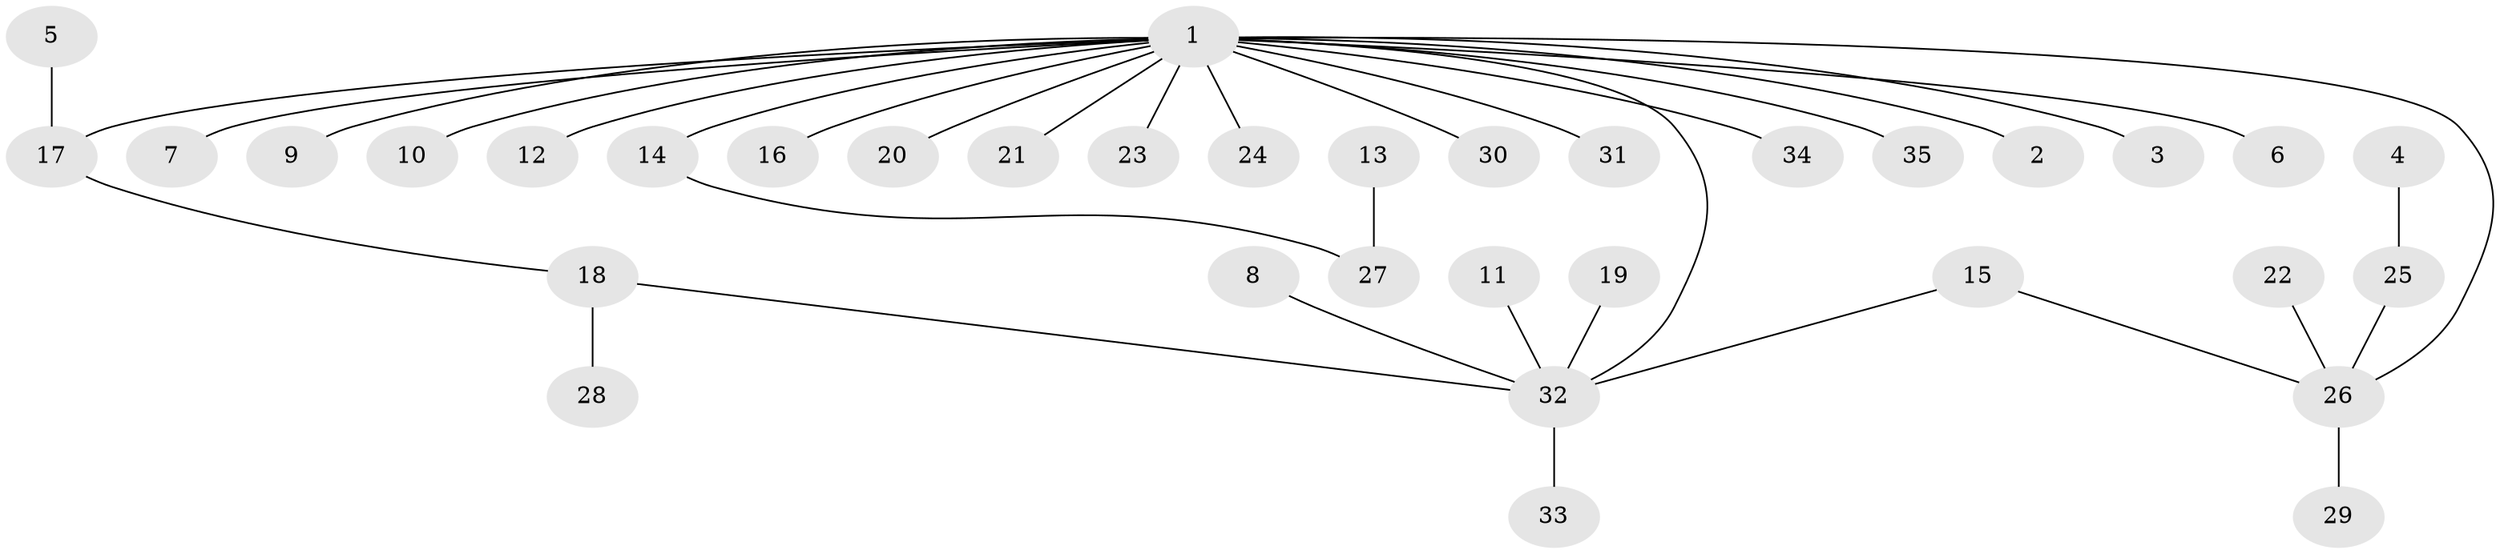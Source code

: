 // original degree distribution, {6: 0.014285714285714285, 18: 0.014285714285714285, 1: 0.5857142857142857, 4: 0.04285714285714286, 8: 0.014285714285714285, 7: 0.014285714285714285, 3: 0.08571428571428572, 2: 0.22857142857142856}
// Generated by graph-tools (version 1.1) at 2025/25/03/09/25 03:25:59]
// undirected, 35 vertices, 36 edges
graph export_dot {
graph [start="1"]
  node [color=gray90,style=filled];
  1;
  2;
  3;
  4;
  5;
  6;
  7;
  8;
  9;
  10;
  11;
  12;
  13;
  14;
  15;
  16;
  17;
  18;
  19;
  20;
  21;
  22;
  23;
  24;
  25;
  26;
  27;
  28;
  29;
  30;
  31;
  32;
  33;
  34;
  35;
  1 -- 2 [weight=1.0];
  1 -- 3 [weight=1.0];
  1 -- 6 [weight=1.0];
  1 -- 7 [weight=1.0];
  1 -- 9 [weight=1.0];
  1 -- 10 [weight=1.0];
  1 -- 12 [weight=1.0];
  1 -- 14 [weight=1.0];
  1 -- 16 [weight=1.0];
  1 -- 17 [weight=1.0];
  1 -- 20 [weight=1.0];
  1 -- 21 [weight=1.0];
  1 -- 23 [weight=1.0];
  1 -- 24 [weight=1.0];
  1 -- 26 [weight=1.0];
  1 -- 30 [weight=1.0];
  1 -- 31 [weight=1.0];
  1 -- 32 [weight=1.0];
  1 -- 34 [weight=1.0];
  1 -- 35 [weight=1.0];
  4 -- 25 [weight=1.0];
  5 -- 17 [weight=1.0];
  8 -- 32 [weight=1.0];
  11 -- 32 [weight=1.0];
  13 -- 27 [weight=1.0];
  14 -- 27 [weight=1.0];
  15 -- 26 [weight=1.0];
  15 -- 32 [weight=1.0];
  17 -- 18 [weight=1.0];
  18 -- 28 [weight=1.0];
  18 -- 32 [weight=1.0];
  19 -- 32 [weight=1.0];
  22 -- 26 [weight=1.0];
  25 -- 26 [weight=1.0];
  26 -- 29 [weight=1.0];
  32 -- 33 [weight=1.0];
}
